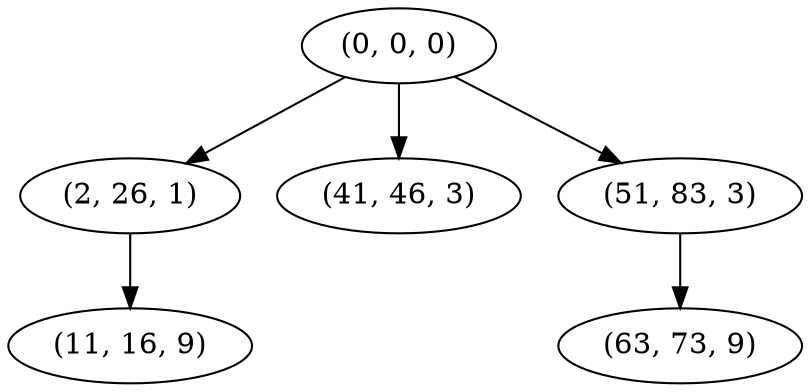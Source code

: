 digraph tree {
    "(0, 0, 0)";
    "(2, 26, 1)";
    "(11, 16, 9)";
    "(41, 46, 3)";
    "(51, 83, 3)";
    "(63, 73, 9)";
    "(0, 0, 0)" -> "(2, 26, 1)";
    "(0, 0, 0)" -> "(41, 46, 3)";
    "(0, 0, 0)" -> "(51, 83, 3)";
    "(2, 26, 1)" -> "(11, 16, 9)";
    "(51, 83, 3)" -> "(63, 73, 9)";
}
